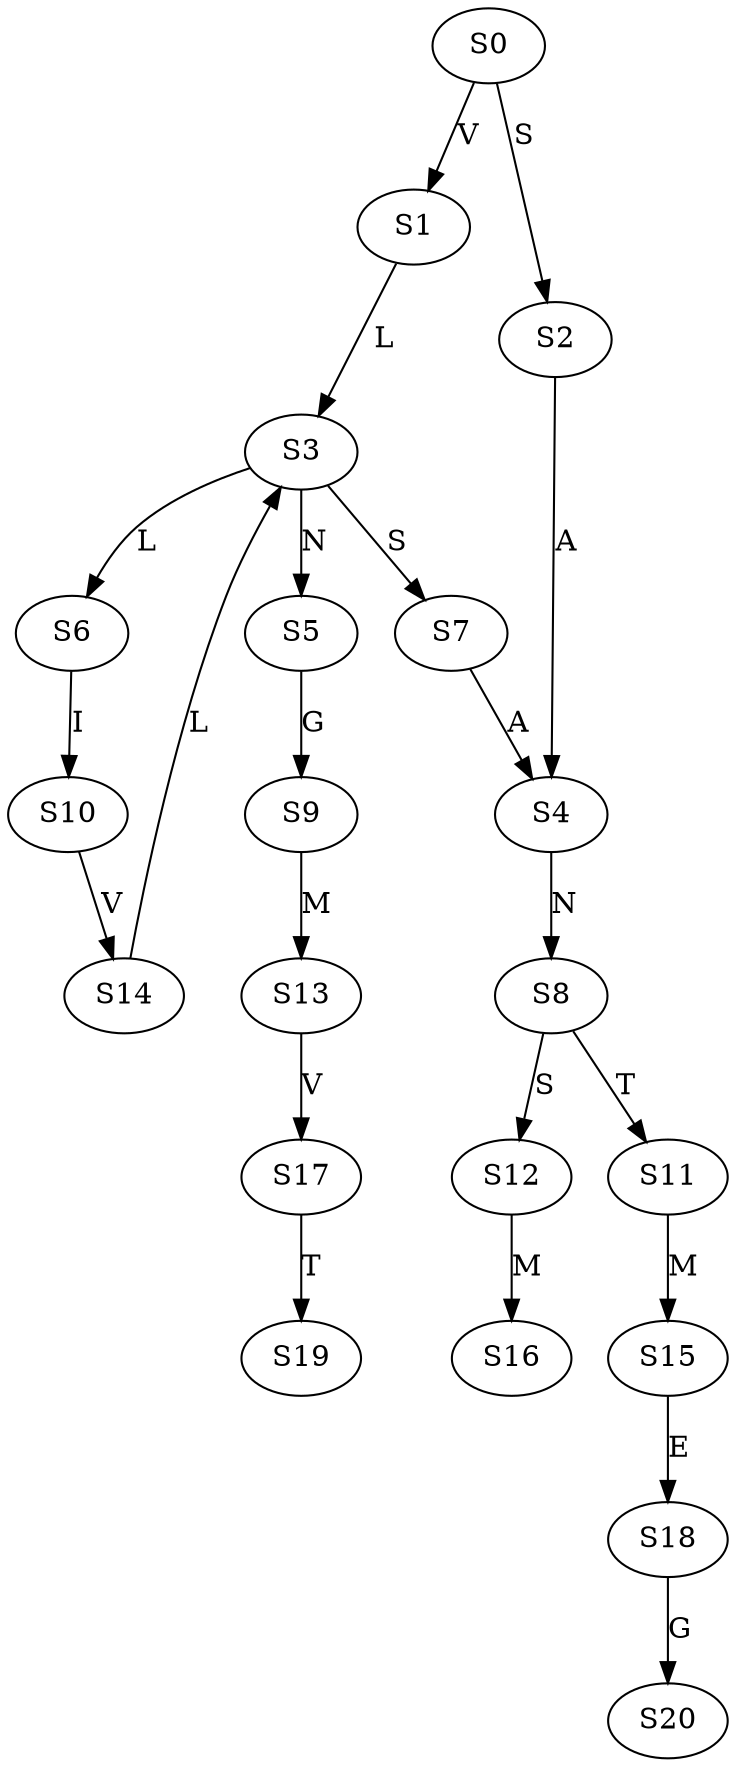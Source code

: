 strict digraph  {
	S0 -> S1 [ label = V ];
	S0 -> S2 [ label = S ];
	S1 -> S3 [ label = L ];
	S2 -> S4 [ label = A ];
	S3 -> S5 [ label = N ];
	S3 -> S6 [ label = L ];
	S3 -> S7 [ label = S ];
	S4 -> S8 [ label = N ];
	S5 -> S9 [ label = G ];
	S6 -> S10 [ label = I ];
	S7 -> S4 [ label = A ];
	S8 -> S11 [ label = T ];
	S8 -> S12 [ label = S ];
	S9 -> S13 [ label = M ];
	S10 -> S14 [ label = V ];
	S11 -> S15 [ label = M ];
	S12 -> S16 [ label = M ];
	S13 -> S17 [ label = V ];
	S14 -> S3 [ label = L ];
	S15 -> S18 [ label = E ];
	S17 -> S19 [ label = T ];
	S18 -> S20 [ label = G ];
}
